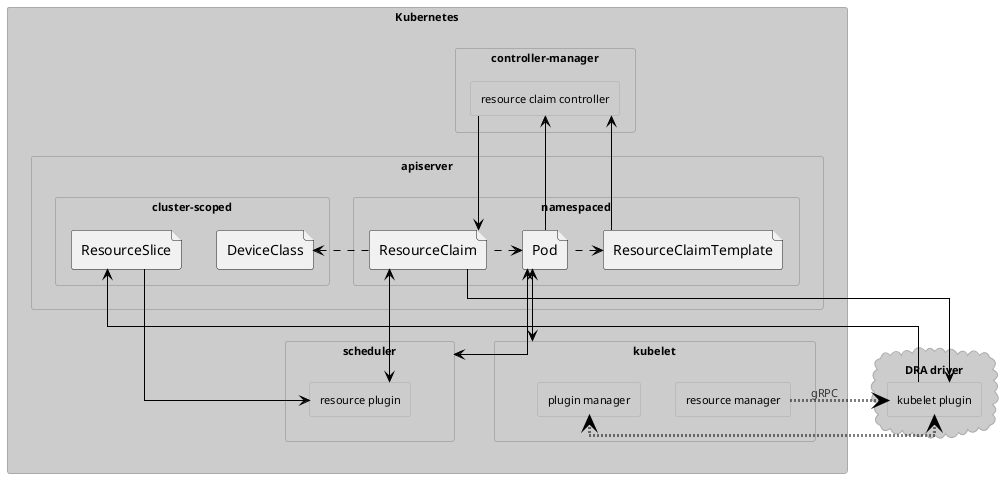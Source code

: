 @startuml
!theme reddress-lightblue
skinparam componentStyle rectangle
skinparam linetype ortho
' left to right direction

cloud "DRA driver" as driver {
  component "kubelet plugin" as driverplugin
}

component Kubernetes {
  component apiserver {
    component namespaced {
      file ResourceClaimTemplate
      file Pod
      file ResourceClaim
     }
     component "cluster-scoped" as clusterscoped {
      file ResourceSlice
      file DeviceClass
     }
  }
  component scheduler {
    component "resource plugin" as k8sresourceplugin
  }
  component "controller-manager" as controllermanager {
    component "resource claim controller" as k8sresourceclaimcontroller
  }
  component kubelet {
    component "plugin manager" as pluginmanager
    component "resource manager" as resourcemanager
  }
}

ResourceClaimTemplate <. Pod
Pod <. ResourceClaim
ResourceClaim .> DeviceClass

Pod -u-> k8sresourceclaimcontroller
ResourceClaimTemplate -u-> k8sresourceclaimcontroller
ResourceClaim <-u- k8sresourceclaimcontroller

Pod <--> kubelet
Pod <--> scheduler
ResourceClaim <--> k8sresourceplugin
ResourceClaim --> driverplugin

resourcemanager -[dotted,thickness=3]> driverplugin: gRPC
driverplugin -> ResourceSlice
ResourceSlice-> k8sresourceplugin
pluginmanager <-[dotted,thickness=3]-> driverplugin
@enduml
